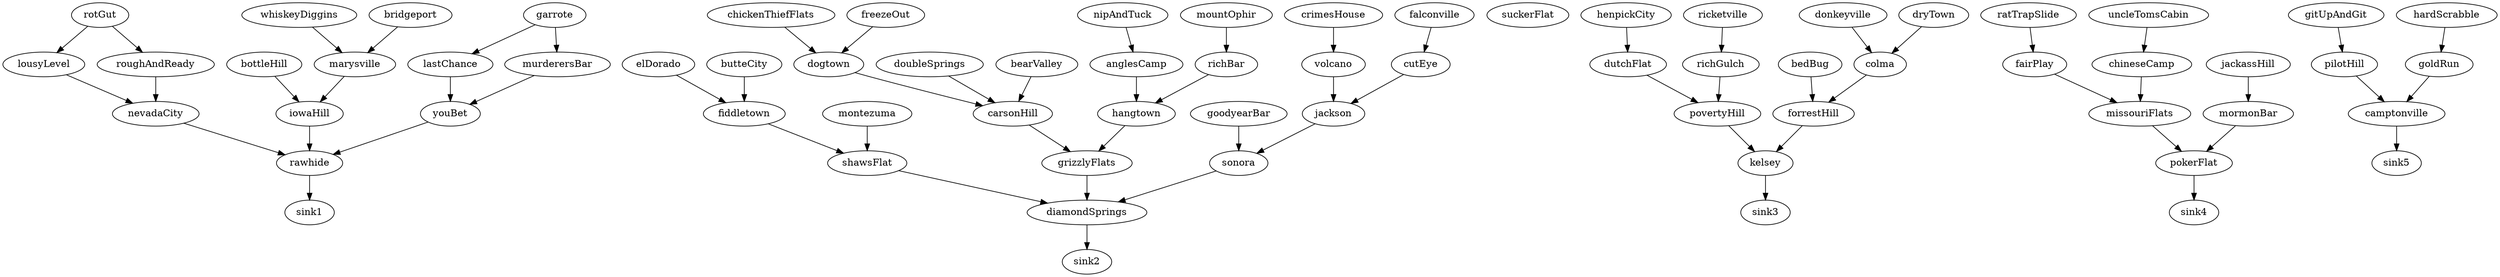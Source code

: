 digraph G {

  //Sink 1
  rotGut         [ srcgold=2, srcnoise=10, rock= true ];
  whiskeyDiggins [ srcgold=2, srcnoise=10, rock= true ];
  bridgeport     [ srcgold=2, srcnoise=10, rock= true ];
  bottleHill     [ srcgold=2, srcnoise=10, rock= true ];
  garrote        [ srcgold=2, srcnoise=10, rock= true ];

  rotGut -> lousyLevel -> nevadaCity -> rawhide -> sink1;
  rotGut -> roughAndReady -> nevadaCity;
  whiskeyDiggins -> marysville -> iowaHill -> rawhide;
  bridgeport -> marysville;
  bottleHill -> iowaHill;
  garrote -> lastChance -> youBet -> rawhide;
  garrote -> murderersBar -> youBet;


  //Sink 2
  doubleSprings     [ srcgold=2, srcnoise=10, rock= true ];
  chickenThiefFlats [ srcgold=2, srcnoise=10, rock= true ];
  freezeOut         [ srcgold=2, srcnoise=10, rock= true ];
  suckerFlat        [ srcgold=2, srcnoise=10, rock= true ];
  bearValley        [ srcgold=2, srcnoise=10, rock= true ];
  mountOphir        [ srcgold=2, srcnoise=10, rock= true ];
  nipAndTuck        [ srcgold=2, srcnoise=10, rock= true ];
  montezuma         [ srcgold=2, srcnoise=10, rock= true ];
  butteCity         [ srcgold=2, srcnoise=10, rock= true ];
  elDorado          [ srcgold=2, srcnoise=10, rock= true ];
  falconville       [ srcgold=2, srcnoise=10, rock= true ];
  crimesHouse       [ srcgold=2, srcnoise=10, rock= true ];
  goodyearBar       [ srcgold=2, srcnoise=10, rock= true ];

  doubleSprings -> carsonHill -> grizzlyFlats -> diamondSprings -> sink2;
  chickenThiefFlats -> dogtown -> carsonHill;
  freezeOut -> dogtown;
  bearValley -> carsonHill;
  mountOphir -> richBar -> hangtown -> grizzlyFlats;
  nipAndTuck -> anglesCamp -> hangtown;
  montezuma -> shawsFlat -> diamondSprings;
  butteCity -> fiddletown -> shawsFlat;
  elDorado -> fiddletown;
  falconville -> cutEye -> jackson -> sonora -> diamondSprings;
  crimesHouse -> volcano -> jackson;
  goodyearBar -> sonora;


  //Sink 3
  henpickCity [ srcgold=2, srcnoise=10, rock= true ];
  ricketville [ srcgold=2, srcnoise=10, rock= true ];
  donkeyville [ srcgold=2, srcnoise=10, rock= true ];
  dryTown     [ srcgold=2, srcnoise=10, rock= true ];
  bedBug      [ srcgold=2, srcnoise=10, rock= true ];

  henpickCity -> dutchFlat -> povertyHill -> kelsey -> sink3;
  ricketville -> richGulch -> povertyHill;
  donkeyville -> colma -> forrestHill -> kelsey;
  dryTown -> colma;
  bedBug -> forrestHill;

  //Sink 4
  ratTrapSlide   [ srcgold=2, srcnoise=10, rock= true ];
  uncleTomsCabin [ srcgold=2, srcnoise=10, rock= true  ];
  jackassHill    [ srcgold=2, srcnoise=10, rock= true  ];

  ratTrapSlide -> fairPlay -> missouriFlats -> pokerFlat -> sink4;
  uncleTomsCabin -> chineseCamp -> missouriFlats;
  jackassHill -> mormonBar -> pokerFlat;

  //Sink 5
  gitUpAndGit  [ srcgold=100, srcnoise=10, rock= true  ];
  hardScrabble [ srcgold=0.1, srcnoise=10, rock= true  ];
  
  gitUpAndGit -> pilotHill -> camptonville -> sink5;
  hardScrabble -> goldRun -> camptonville;
}
